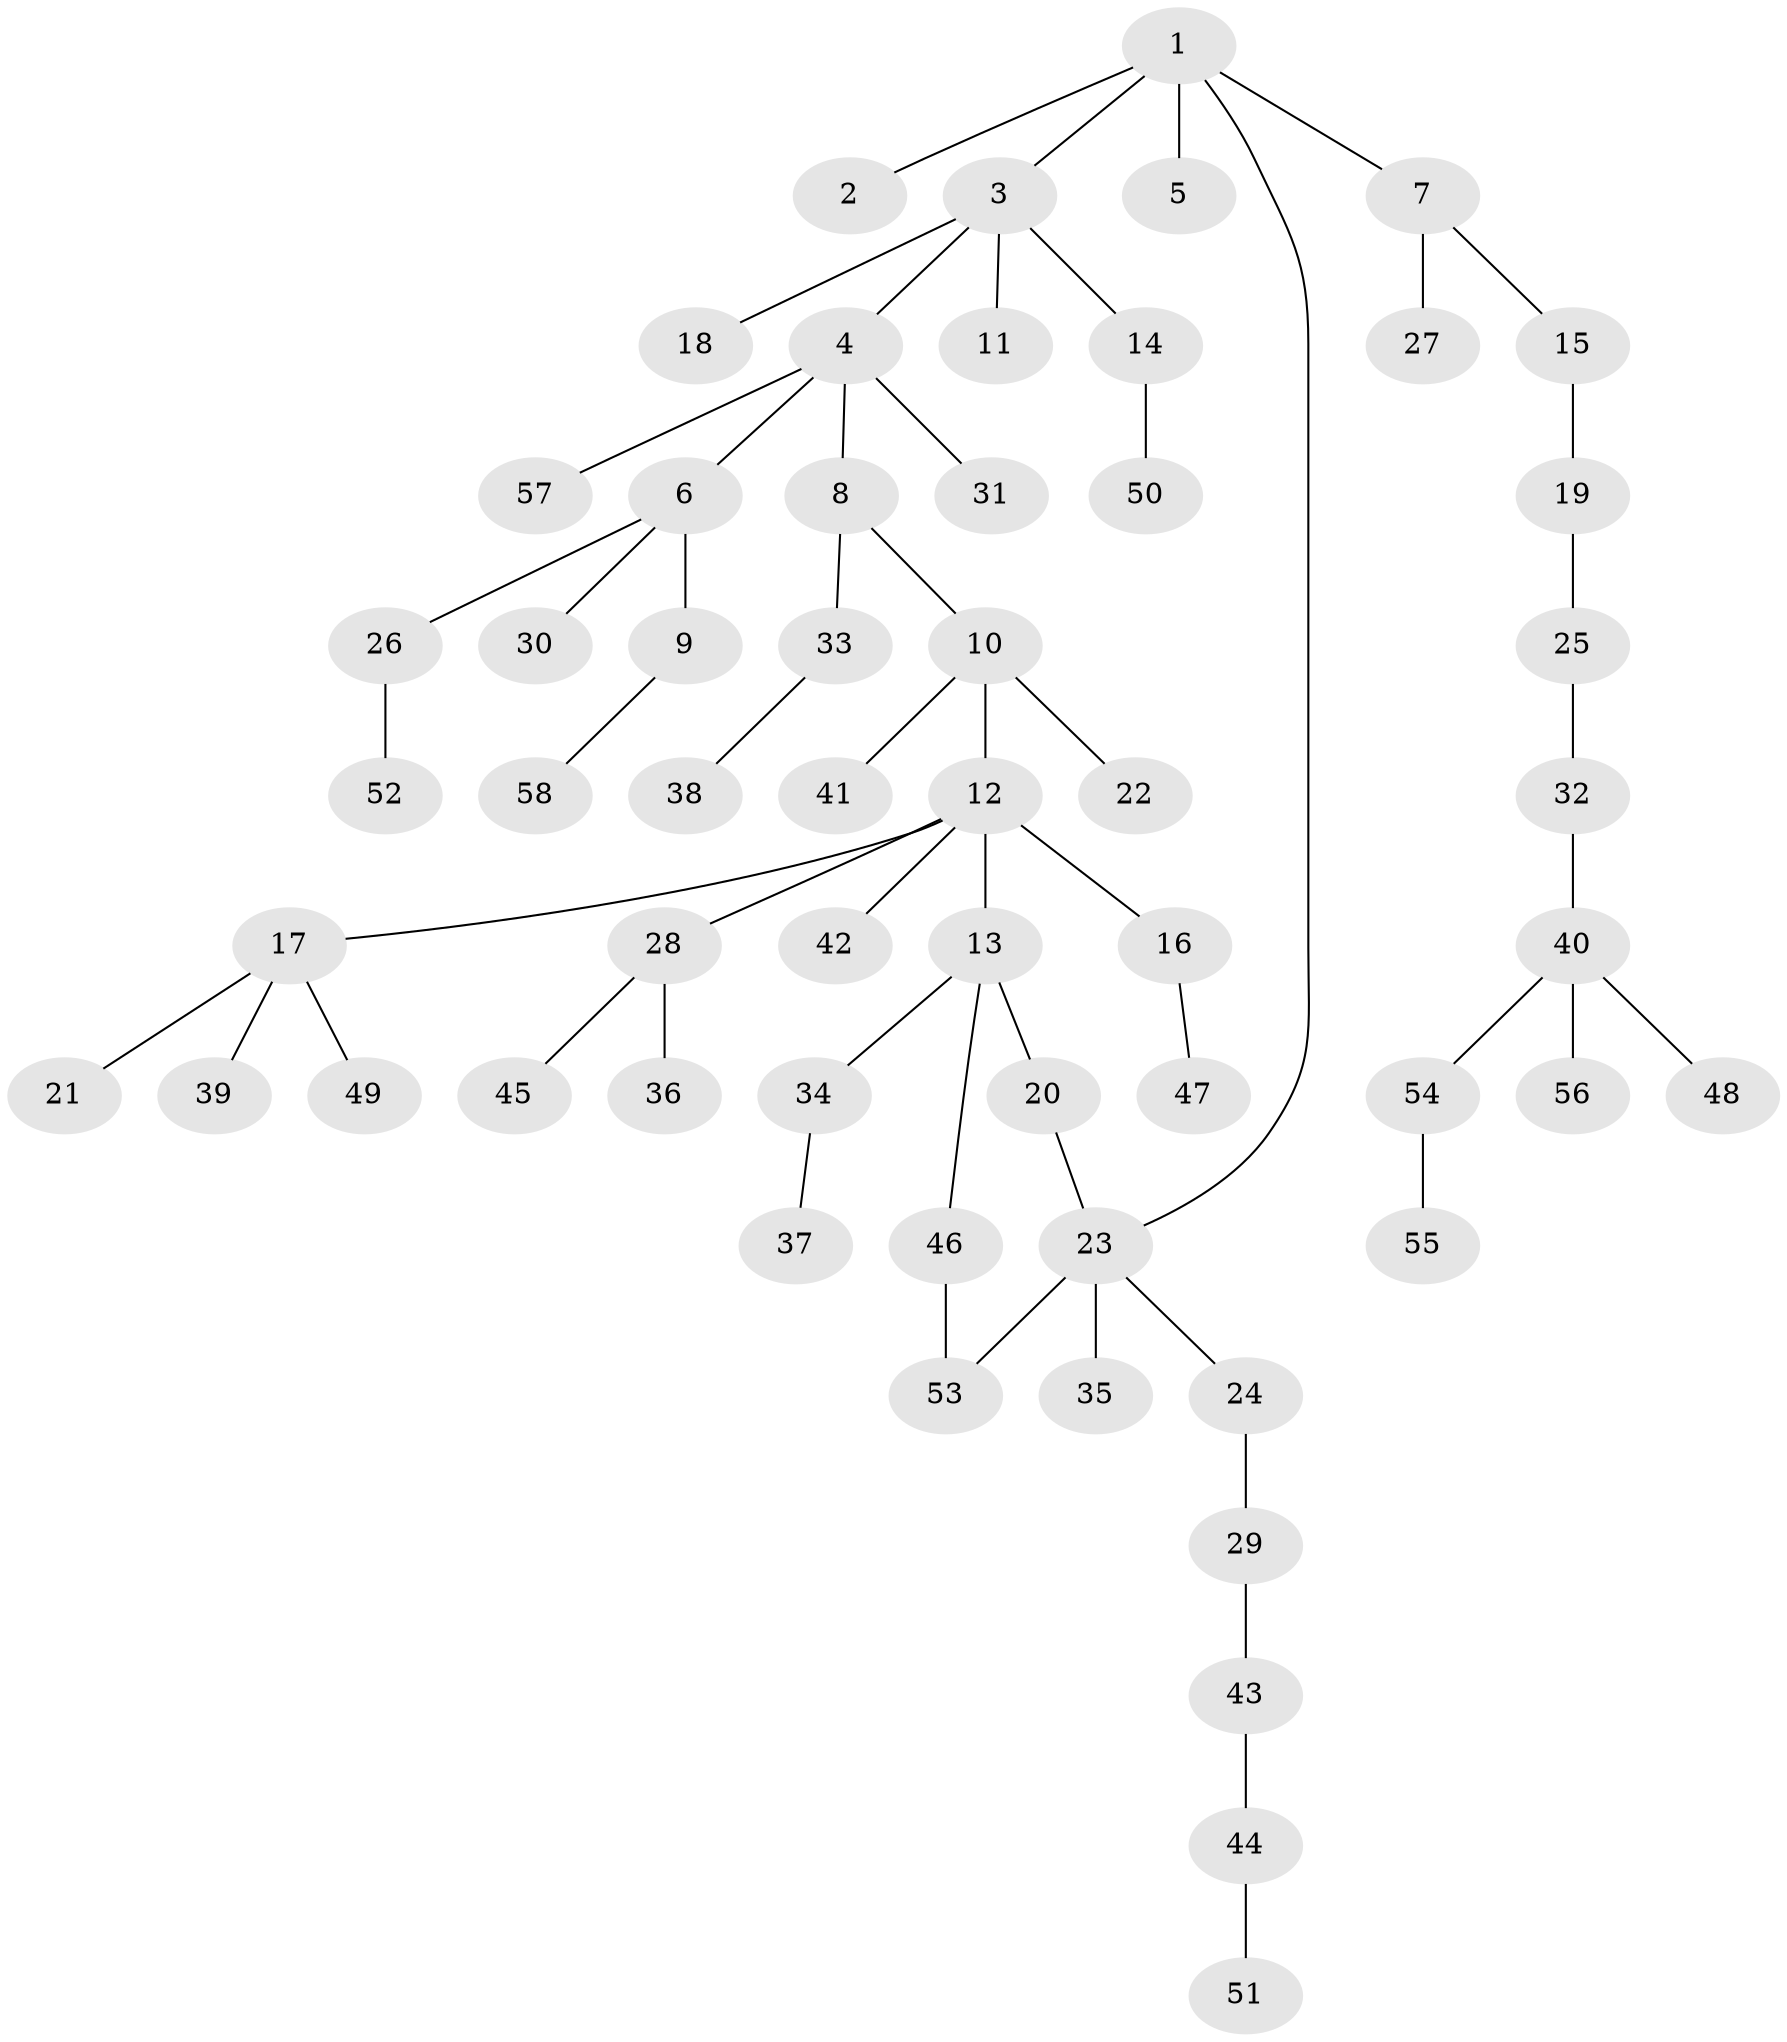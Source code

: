 // Generated by graph-tools (version 1.1) at 2025/13/03/09/25 04:13:21]
// undirected, 58 vertices, 59 edges
graph export_dot {
graph [start="1"]
  node [color=gray90,style=filled];
  1;
  2;
  3;
  4;
  5;
  6;
  7;
  8;
  9;
  10;
  11;
  12;
  13;
  14;
  15;
  16;
  17;
  18;
  19;
  20;
  21;
  22;
  23;
  24;
  25;
  26;
  27;
  28;
  29;
  30;
  31;
  32;
  33;
  34;
  35;
  36;
  37;
  38;
  39;
  40;
  41;
  42;
  43;
  44;
  45;
  46;
  47;
  48;
  49;
  50;
  51;
  52;
  53;
  54;
  55;
  56;
  57;
  58;
  1 -- 2;
  1 -- 3;
  1 -- 5;
  1 -- 7;
  1 -- 23;
  3 -- 4;
  3 -- 11;
  3 -- 14;
  3 -- 18;
  4 -- 6;
  4 -- 8;
  4 -- 31;
  4 -- 57;
  6 -- 9;
  6 -- 26;
  6 -- 30;
  7 -- 15;
  7 -- 27;
  8 -- 10;
  8 -- 33;
  9 -- 58;
  10 -- 12;
  10 -- 22;
  10 -- 41;
  12 -- 13;
  12 -- 16;
  12 -- 17;
  12 -- 28;
  12 -- 42;
  13 -- 20;
  13 -- 34;
  13 -- 46;
  14 -- 50;
  15 -- 19;
  16 -- 47;
  17 -- 21;
  17 -- 39;
  17 -- 49;
  19 -- 25;
  20 -- 23;
  23 -- 24;
  23 -- 35;
  23 -- 53;
  24 -- 29;
  25 -- 32;
  26 -- 52;
  28 -- 36;
  28 -- 45;
  29 -- 43;
  32 -- 40;
  33 -- 38;
  34 -- 37;
  40 -- 48;
  40 -- 54;
  40 -- 56;
  43 -- 44;
  44 -- 51;
  46 -- 53;
  54 -- 55;
}
